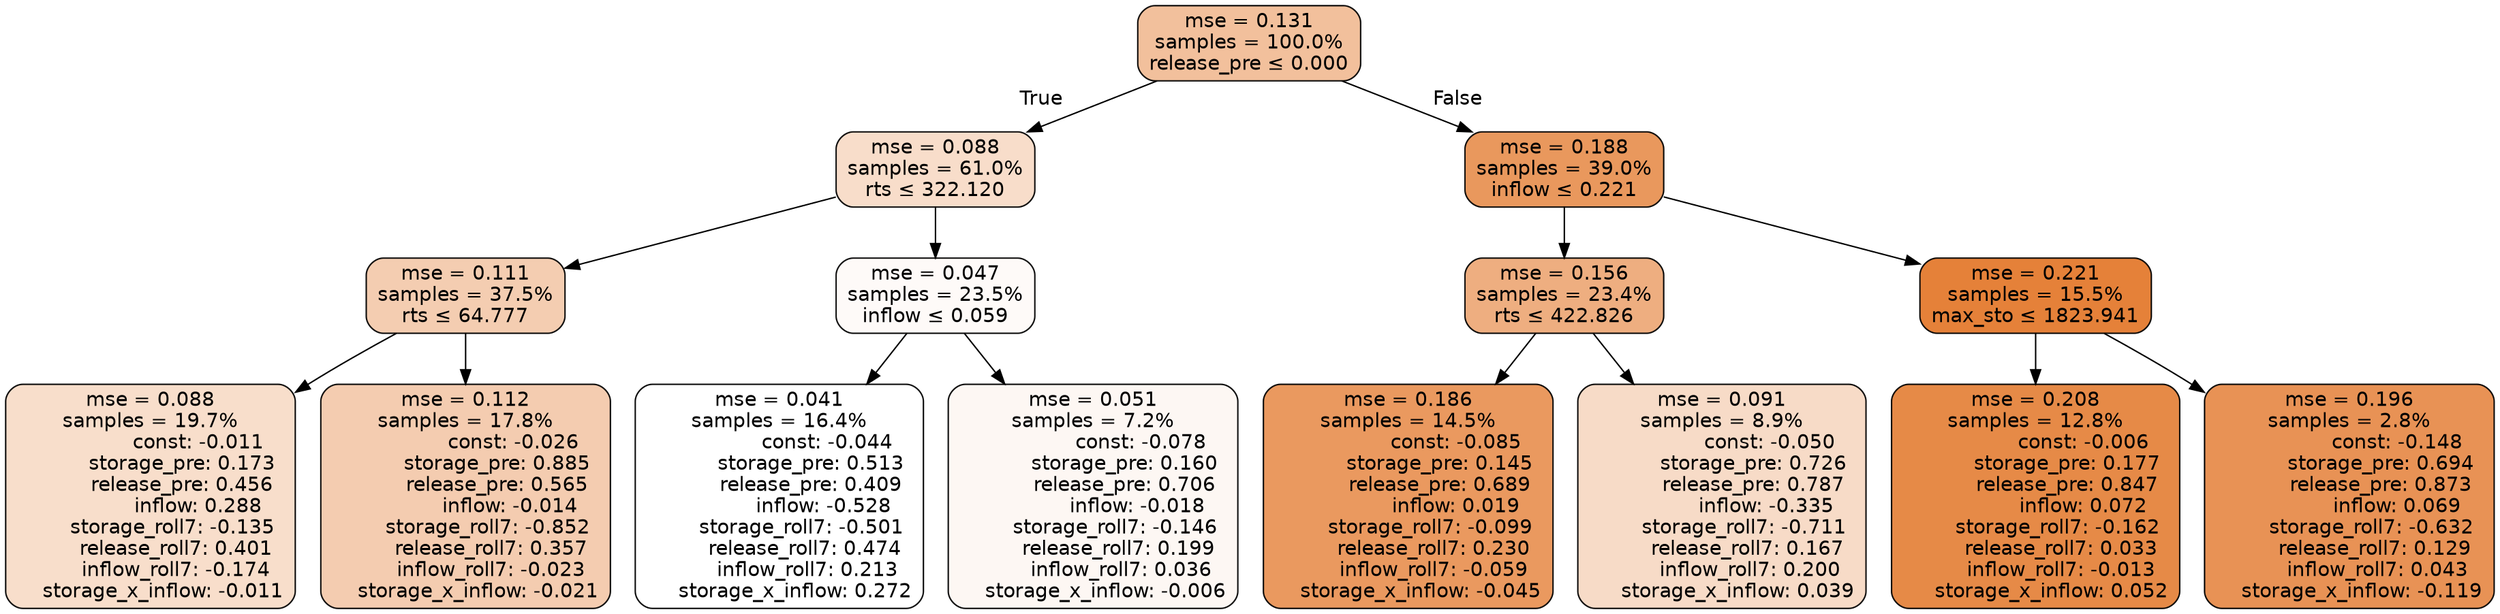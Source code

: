 digraph tree {
bgcolor="transparent"
node [shape=rectangle, style="filled, rounded", color="black", fontname=helvetica] ;
edge [fontname=helvetica] ;
	"0" [label="mse = 0.131
samples = 100.0%
release_pre &le; 0.000", fillcolor="#f2c09c"]
	"1" [label="mse = 0.088
samples = 61.0%
rts &le; 322.120", fillcolor="#f8ddca"]
	"2" [label="mse = 0.111
samples = 37.5%
rts &le; 64.777", fillcolor="#f4cdb1"]
	"3" [label="mse = 0.088
samples = 19.7%
               const: -0.011
          storage_pre: 0.173
          release_pre: 0.456
               inflow: 0.288
       storage_roll7: -0.135
        release_roll7: 0.401
        inflow_roll7: -0.174
    storage_x_inflow: -0.011", fillcolor="#f8decb"]
	"4" [label="mse = 0.112
samples = 17.8%
               const: -0.026
          storage_pre: 0.885
          release_pre: 0.565
              inflow: -0.014
       storage_roll7: -0.852
        release_roll7: 0.357
        inflow_roll7: -0.023
    storage_x_inflow: -0.021", fillcolor="#f4ccb0"]
	"5" [label="mse = 0.047
samples = 23.5%
inflow &le; 0.059", fillcolor="#fefaf8"]
	"6" [label="mse = 0.041
samples = 16.4%
               const: -0.044
          storage_pre: 0.513
          release_pre: 0.409
              inflow: -0.528
       storage_roll7: -0.501
        release_roll7: 0.474
         inflow_roll7: 0.213
     storage_x_inflow: 0.272", fillcolor="#ffffff"]
	"7" [label="mse = 0.051
samples = 7.2%
               const: -0.078
          storage_pre: 0.160
          release_pre: 0.706
              inflow: -0.018
       storage_roll7: -0.146
        release_roll7: 0.199
         inflow_roll7: 0.036
    storage_x_inflow: -0.006", fillcolor="#fdf7f3"]
	"8" [label="mse = 0.188
samples = 39.0%
inflow &le; 0.221", fillcolor="#e9985d"]
	"9" [label="mse = 0.156
samples = 23.4%
rts &le; 422.826", fillcolor="#eeae80"]
	"10" [label="mse = 0.186
samples = 14.5%
               const: -0.085
          storage_pre: 0.145
          release_pre: 0.689
               inflow: 0.019
       storage_roll7: -0.099
        release_roll7: 0.230
        inflow_roll7: -0.059
    storage_x_inflow: -0.045", fillcolor="#ea995f"]
	"11" [label="mse = 0.091
samples = 8.9%
               const: -0.050
          storage_pre: 0.726
          release_pre: 0.787
              inflow: -0.335
       storage_roll7: -0.711
        release_roll7: 0.167
         inflow_roll7: 0.200
     storage_x_inflow: 0.039", fillcolor="#f7dbc7"]
	"12" [label="mse = 0.221
samples = 15.5%
max_sto &le; 1823.941", fillcolor="#e58139"]
	"13" [label="mse = 0.208
samples = 12.8%
               const: -0.006
          storage_pre: 0.177
          release_pre: 0.847
               inflow: 0.072
       storage_roll7: -0.162
        release_roll7: 0.033
        inflow_roll7: -0.013
     storage_x_inflow: 0.052", fillcolor="#e68a47"]
	"14" [label="mse = 0.196
samples = 2.8%
               const: -0.148
          storage_pre: 0.694
          release_pre: 0.873
               inflow: 0.069
       storage_roll7: -0.632
        release_roll7: 0.129
         inflow_roll7: 0.043
    storage_x_inflow: -0.119", fillcolor="#e89255"]

	"0" -> "1" [labeldistance=2.5, labelangle=45, headlabel="True"]
	"1" -> "2"
	"2" -> "3"
	"2" -> "4"
	"1" -> "5"
	"5" -> "6"
	"5" -> "7"
	"0" -> "8" [labeldistance=2.5, labelangle=-45, headlabel="False"]
	"8" -> "9"
	"9" -> "10"
	"9" -> "11"
	"8" -> "12"
	"12" -> "13"
	"12" -> "14"
}